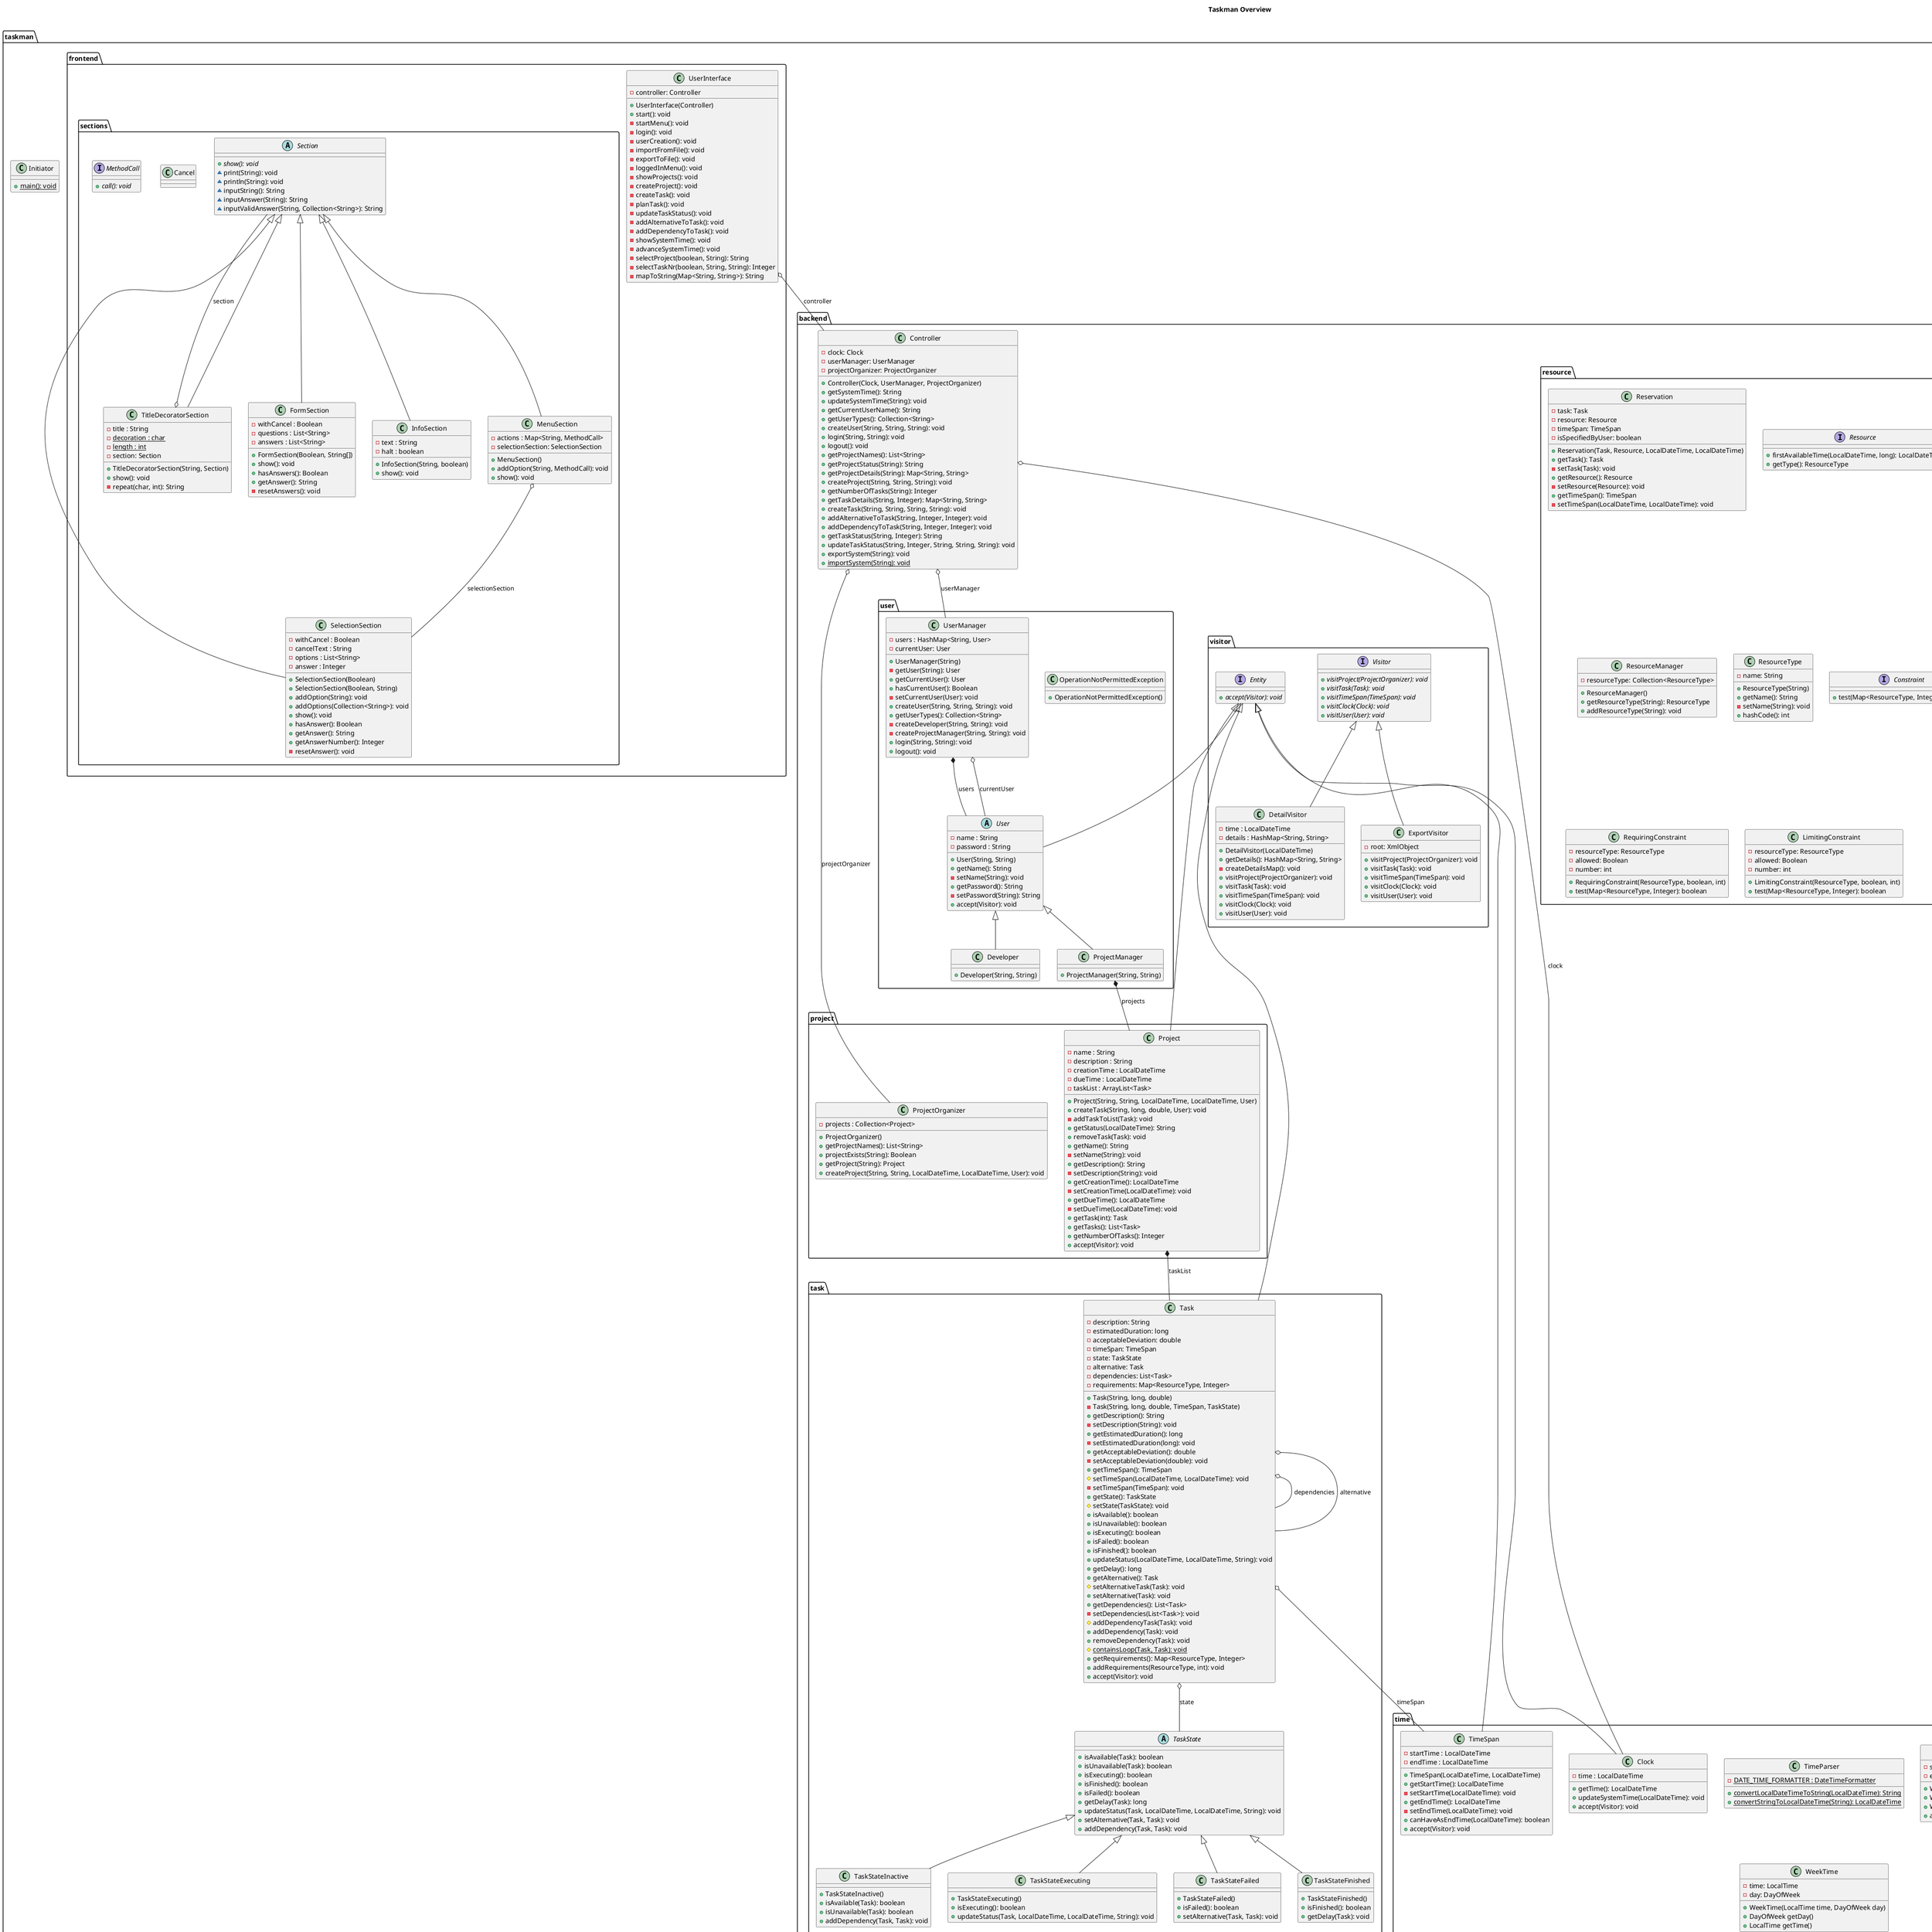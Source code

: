@startuml

  title Taskman Overview\n

  package taskman {

    class Initiator {
        {static} + main(): void
    }

    package taskman.frontend {

      class UserInterface {
          - controller: Controller

          + UserInterface(Controller)
          + start(): void
          - startMenu(): void
          - login(): void
          - userCreation(): void
          - importFromFile(): void
          - exportToFile(): void
          - loggedInMenu(): void
          - showProjects(): void
          - createProject(): void
          - createTask(): void
          - planTask(): void
          - updateTaskStatus(): void
          - addAlternativeToTask(): void
          - addDependencyToTask(): void
          - showSystemTime(): void
          - advanceSystemTime(): void
          - selectProject(boolean, String): String
          - selectTaskNr(boolean, String, String): Integer
          - mapToString(Map<String, String>): String
      }

      package taskman.frontend.sections {

        class Cancel {
        }

        interface MethodCall {
            {abstract} + call(): void
        }

        abstract class Section {
            {abstract} + show(): void
            ~ print(String): void
            ~ println(String): void
            ~ inputString(): String
            ~ inputAnswer(String): String
            ~ inputValidAnswer(String, Collection<String>): String
        }

        class FormSection {
            - withCancel : Boolean
            - questions : List<String>
            - answers : List<String>

            + FormSection(Boolean, String[])
            + show(): void
            + hasAnswers(): Boolean
            + getAnswer(): String
            - resetAnswers(): void
        }

        class InfoSection {
            - text : String
            - halt : boolean

            + InfoSection(String, boolean)
            + show(): void
        }

        class MenuSection {
            - actions : Map<String, MethodCall>
            - selectionSection: SelectionSection

            + MenuSection()
            + addOption(String, MethodCall): void
            + show(): void
        }

        class SelectionSection {
            - withCancel : Boolean
            - cancelText : String
            - options : List<String>
            - answer : Integer

            + SelectionSection(Boolean)
            + SelectionSection(Boolean, String)
            + addOption(String): void
            + addOptions(Collection<String>): void
            + show(): void
            + hasAnswer(): Boolean
            + getAnswer(): String
            + getAnswerNumber(): Integer
            - resetAnswer(): void
        }

        class TitleDecoratorSection {
            - title : String
            {static} - decoration : char
            {static} - length : int
            - section: Section

            + TitleDecoratorSection(String, Section)
            + show(): void
            - repeat(char, int): String
        }
      }
    }

    package taskman.backend {

      class Controller {
          - clock: Clock
          - userManager: UserManager
          - projectOrganizer: ProjectOrganizer

          + Controller(Clock, UserManager, ProjectOrganizer)
          + getSystemTime(): String
          + updateSystemTime(String): void
          + getCurrentUserName(): String
          + getUserTypes(): Collection<String>
          + createUser(String, String, String): void
          + login(String, String): void
          + logout(): void
          + getProjectNames(): List<String>
          + getProjectStatus(String): String
          + getProjectDetails(String): Map<String, String>
          + createProject(String, String, String): void
          + getNumberOfTasks(String): Integer
          + getTaskDetails(String, Integer): Map<String, String>
          + createTask(String, String, String, String): void
          + addAlternativeToTask(String, Integer, Integer): void
          + addDependencyToTask(String, Integer, Integer): void
          + getTaskStatus(String, Integer): String
          + updateTaskStatus(String, Integer, String, String, String): void
          + exportSystem(String): void
          {static} + importSystem(String): void
      }

      package taskman.backend.time {

        class Clock {
            - time : LocalDateTime

            + getTime(): LocalDateTime
            + updateSystemTime(LocalDateTime): void
            + accept(Visitor): void
        }

        class TimeParser {
            {static} - DATE_TIME_FORMATTER : DateTimeFormatter

            {static} + convertLocalDateTimeToString(LocalDateTime): String
            {static} + convertStringToLocalDateTime(String): LocalDateTime
        }

        class TimeSpan {
            - startTime : LocalDateTime
            - endTime : LocalDateTime

            + TimeSpan(LocalDateTime, LocalDateTime)
            + getStartTime(): LocalDateTime
            - setStartTime(LocalDateTime): void
            + getEndTime(): LocalDateTime
            - setEndTime(LocalDateTime): void
            + canHaveAsEndTime(LocalDateTime): boolean
            + accept(Visitor): void
        }

        class WeekTimeSpan {
            - startTime: WeekTime
            - endTime: WeekTime

            + WeekTimeSpan(WeekTime startTime, WeekTime endtime)
            + WeekTime getStartTime()
            + WeekTime getEndTime()
            + accept(Visitor v)
        }

        class WeekTime {
            - time: LocalTime
            - day: DayOfWeek

            + WeekTime(LocalTime time, DayOfWeek day)
            + DayOfWeek getDay()
            + LocalTime getTime()
        }
      }

      package taskman.backend.importExport {
        class ImportExportException {
            + ImportExportException(String)
        }

        class XmlObject {
            - doc : Document
            - element : Element

            + XmlObject()
            - XmlObject(Document, Element)
            + exportTo(String): void
            {static} + importFrom(String): XmlObject
            + createChild(String): XmlObject
            + getXmlObject(String): XmlObject
            + getXmlObjects(String): Collection<XmlObject>
            + addAttribute(String, String): void
            + getAttribute(String): String
            + addText(String, String): void
            + getText(String): String
            + getTexts(String): List<String>
        }
      }

      package taskman.backend.visitor {

        interface Entity {
            {abstract} + accept(Visitor): void
        }

        interface Visitor {
            {abstract} + visitProject(ProjectOrganizer): void
            {abstract} + visitTask(Task): void
            {abstract} + visitTimeSpan(TimeSpan): void
            {abstract} + visitClock(Clock): void
            {abstract} + visitUser(User): void
        }

        class DetailVisitor {
            - time : LocalDateTime
            - details : HashMap<String, String>

            + DetailVisitor(LocalDateTime)
            + getDetails(): HashMap<String, String>
            - createDetailsMap(): void
            + visitProject(ProjectOrganizer): void
            + visitTask(Task): void
            + visitTimeSpan(TimeSpan): void
            + visitClock(Clock): void
            + visitUser(User): void
        }

        class ExportVisitor {
            - root: XmlObject

            + visitProject(ProjectOrganizer): void
            + visitTask(Task): void
            + visitTimeSpan(TimeSpan): void
            + visitClock(Clock): void
            + visitUser(User): void
        }
      }

      package taskman.backend.project {

        class ProjectOrganizer {
            - projects : Collection<Project>

            + ProjectOrganizer()
            + getProjectNames(): List<String>
            + projectExists(String): Boolean
            + getProject(String): Project
            + createProject(String, String, LocalDateTime, LocalDateTime, User): void
        }

        class Project {
            - name : String
            - description : String
            - creationTime : LocalDateTime
            - dueTime : LocalDateTime
            - taskList : ArrayList<Task>

            + Project(String, String, LocalDateTime, LocalDateTime, User)
            + createTask(String, long, double, User): void
            - addTaskToList(Task): void
            + getStatus(LocalDateTime): String
            + removeTask(Task): void
            + getName(): String
            - setName(String): void
            + getDescription(): String
            - setDescription(String): void
            + getCreationTime(): LocalDateTime
            - setCreationTime(LocalDateTime): void
            + getDueTime(): LocalDateTime
            - setDueTime(LocalDateTime): void
            + getTask(int): Task
            + getTasks(): List<Task>
            + getNumberOfTasks(): Integer
            + accept(Visitor): void
        }
      }

      package taskman.backend.task {
        class Task {
            - description: String
            - estimatedDuration: long
            - acceptableDeviation: double
            - timeSpan: TimeSpan
            - state: TaskState
            - alternative: Task
            - dependencies: List<Task>
            - requirements: Map<ResourceType, Integer>

            + Task(String, long, double)
            - Task(String, long, double, TimeSpan, TaskState)
            + getDescription(): String
            - setDescription(String): void
            + getEstimatedDuration(): long
            - setEstimatedDuration(long): void
            + getAcceptableDeviation(): double
            - setAcceptableDeviation(double): void
            + getTimeSpan(): TimeSpan
            # setTimeSpan(LocalDateTime, LocalDateTime): void
            - setTimeSpan(TimeSpan): void
            + getState(): TaskState
            # setState(TaskState): void
            + isAvailable(): boolean
            + isUnavailable(): boolean
            + isExecuting(): boolean
            + isFailed(): boolean
            + isFinished(): boolean
            + updateStatus(LocalDateTime, LocalDateTime, String): void
            + getDelay(): long
            + getAlternative(): Task
            # setAlternativeTask(Task): void
            + setAlternative(Task): void
            + getDependencies(): List<Task>
            - setDependencies(List<Task>): void
            # addDependencyTask(Task): void
            + addDependency(Task): void
            + removeDependency(Task): void
            {static} # containsLoop(Task, Task): void
            + getRequirements(): Map<ResourceType, Integer>
            + addRequirements(ResourceType, int): void
            + accept(Visitor): void
        }

        abstract class TaskState {
            + isAvailable(Task): boolean
            + isUnavailable(Task): boolean
            + isExecuting(): boolean
            + isFinished(): boolean
            + isFailed(): boolean
            + getDelay(Task): long
            + updateStatus(Task, LocalDateTime, LocalDateTime, String): void
            + setAlternative(Task, Task): void
            + addDependency(Task, Task): void
        }

        class TaskStateExecuting {
            + TaskStateExecuting()
            + isExecuting(): boolean
            + updateStatus(Task, LocalDateTime, LocalDateTime, String): void
        }

        class TaskStateFailed {
            + TaskStateFailed()
            + isFailed(): boolean
            + setAlternative(Task, Task): void
        }

        class TaskStateFinished {
            + TaskStateFinished()
            + isFinished(): boolean
            + getDelay(Task): void
        }

        class TaskStateInactive {
            + TaskStateInactive()
            + isAvailable(Task): boolean
            + isUnavailable(Task): boolean
            + addDependency(Task, Task): void
        }
      }

      package taskman.backend.resource {

        class Reservation {
             - task: Task
             - resource: Resource
             - timeSpan: TimeSpan
             - isSpecifiedByUser: boolean

             + Reservation(Task, Resource, LocalDateTime, LocalDateTime)
             + getTask(): Task
             - setTask(Task): void
             + getResource(): Resource
             - setResource(Resource): void
             + getTimeSpan(): TimeSpan
             - setTimeSpan(LocalDateTime, LocalDateTime): void
        }

        interface Resource {
           + firstAvailableTime(LocalDateTime, long): LocalDateTime
           + getType(): ResourceType
        }

        class ResourceItem {
           - type: ResourceType
           - reservations: List<Reservation>
           - availibility: Map<Integer, AvailibilityPeriod>

           + ResourceItem(ResourceType)
           + firstAvailableTime(LocalDateTime, long): LocalDateTime
           - calculateStartTime(LocalDateTime): LocalDateTime
           - calculateEndTime(LocalDateTime, long): LocalDateTime
           + getType(): ResourceType
           - setType(): void
           + addReservation(Reservation): void
           - getReservations(): List<Reservation>
           - getAvailability(): Map<Integer, AvailabilityPeriod>
        }

        class ResourceManager {
           - resourceType: Collection<ResourceType>

           + ResourceManager()
           + getResourceType(String): ResourceType
           + addResourceType(String): void
        }

        class ResourceType {
           - name: String
           
           + ResourceType(String)
           + getName(): String
           - setName(String): void
           + hashCode(): int
        }

        interface Constraint {
            + test(Map<ResourceType, Integer): boolean
        }

        class RequiringConstraint {
            - resourceType: ResourceType
            - allowed: Boolean
            - number: int

            + RequiringConstraint(ResourceType, boolean, int)
            + test(Map<ResourceType, Integer): boolean
        }

        class LimitingConstraint {
            - resourceType: ResourceType
            - allowed: Boolean
            - number: int

            + LimitingConstraint(ResourceType, boolean, int)
            + test(Map<ResourceType, Integer): boolean
        }
      }

      package taskman.backend.user {

        class OperationNotPermittedException {
            + OperationNotPermittedException()
        }

        class UserManager {
            - users : HashMap<String, User>
            - currentUser: User

            + UserManager(String)
            - getUser(String): User
            + getCurrentUser(): User
            + hasCurrentUser(): Boolean
            - setCurrentUser(User): void
            + createUser(String, String, String): void
            + getUserTypes(): Collection<String>
            - createDeveloper(String, String): void
            - createProjectManager(String, String): void
            + login(String, String): void
            + logout(): void
        }

        abstract class User {
            - name : String
            - password : String

            + User(String, String)
            + getName(): String
            - setName(String): void
            + getPassword(): String
            - setPassword(String): String
            + accept(Visitor): void
        }

        class Developer {
            + Developer(String, String)
        }

        class ProjectManager {
            + ProjectManager(String, String)
        }
      }
    }
  }


  Task o-- Task: dependencies
  UserManager *-- User: users
  ProjectManager *-- Project: projects
  Project *-- Task: taskList

  ExportVisitor -up-|> Visitor
  Clock -up-|> Entity
  Controller o-- Clock : clock
  Controller o-- UserManager : userManager
  Controller o-- ProjectOrganizer : projectOrganizer
  DetailVisitor -up-|> Visitor
  Developer -up-|> User
  FormSection -up-|> Section
  InfoSection -up-|> Section
  MenuSection -up-|> Section
  MenuSection o-- SelectionSection : selectionSection
  Project -up-|> Entity
  ProjectManager -up-|> User
  SelectionSection -up-|> Section
  Task -up-|> Entity
  Task o-- TimeSpan : timeSpan
  Task o-- TaskState : state
  Task o-- Task : alternative
  TaskStateExecuting -up-|> TaskState
  TaskStateFailed -up-|> TaskState
  TaskStateFinished -up-|> TaskState
  TaskStateInactive -up-|> TaskState
  TimeSpan -up-|> Entity
  TitleDecoratorSection -up-|> Section
  TitleDecoratorSection o-- Section : section
  User -up-|> Entity
  UserInterface o-- Controller : controller
  UserManager o-- User : currentUser

@enduml
